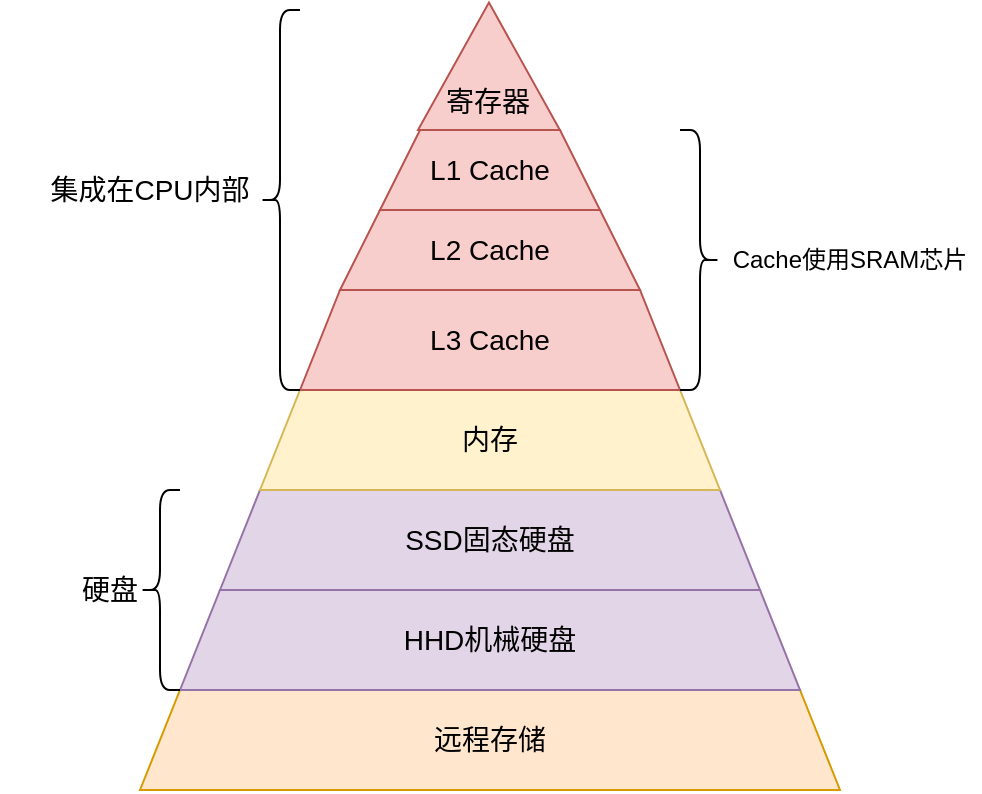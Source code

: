 <mxfile version="21.6.2" type="github">
  <diagram name="第 1 页" id="jo37r0LTQQVGfIlVSVQu">
    <mxGraphModel dx="1050" dy="549" grid="1" gridSize="10" guides="1" tooltips="1" connect="1" arrows="1" fold="1" page="1" pageScale="1" pageWidth="827" pageHeight="1169" math="0" shadow="0">
      <root>
        <mxCell id="0" />
        <mxCell id="1" parent="0" />
        <mxCell id="7EBY24ZoCq5tD4-30C8f-9" value="远程存储" style="shape=trapezoid;perimeter=trapezoidPerimeter;whiteSpace=wrap;html=1;fixedSize=1;fontSize=14;fillColor=#ffe6cc;strokeColor=#d79b00;" vertex="1" parent="1">
          <mxGeometry x="270" y="740" width="350" height="50" as="geometry" />
        </mxCell>
        <mxCell id="7EBY24ZoCq5tD4-30C8f-10" value="HHD机械硬盘" style="shape=trapezoid;perimeter=trapezoidPerimeter;whiteSpace=wrap;html=1;fixedSize=1;fontSize=14;fillColor=#e1d5e7;strokeColor=#9673a6;" vertex="1" parent="1">
          <mxGeometry x="290" y="690" width="310" height="50" as="geometry" />
        </mxCell>
        <mxCell id="7EBY24ZoCq5tD4-30C8f-11" value="SSD固态硬盘" style="shape=trapezoid;perimeter=trapezoidPerimeter;whiteSpace=wrap;html=1;fixedSize=1;fontSize=14;fillColor=#e1d5e7;strokeColor=#9673a6;" vertex="1" parent="1">
          <mxGeometry x="310" y="640" width="270" height="50" as="geometry" />
        </mxCell>
        <mxCell id="7EBY24ZoCq5tD4-30C8f-12" value="内存" style="shape=trapezoid;perimeter=trapezoidPerimeter;whiteSpace=wrap;html=1;fixedSize=1;fontSize=14;fillColor=#fff2cc;strokeColor=#d6b656;" vertex="1" parent="1">
          <mxGeometry x="330" y="590" width="230" height="50" as="geometry" />
        </mxCell>
        <mxCell id="7EBY24ZoCq5tD4-30C8f-13" value="L3 Cache" style="shape=trapezoid;perimeter=trapezoidPerimeter;whiteSpace=wrap;html=1;fixedSize=1;fontSize=14;fillColor=#f8cecc;strokeColor=#b85450;" vertex="1" parent="1">
          <mxGeometry x="350" y="540" width="190" height="50" as="geometry" />
        </mxCell>
        <mxCell id="7EBY24ZoCq5tD4-30C8f-14" value="L2 Cache" style="shape=trapezoid;perimeter=trapezoidPerimeter;whiteSpace=wrap;html=1;fixedSize=1;fontSize=14;fillColor=#f8cecc;strokeColor=#b85450;" vertex="1" parent="1">
          <mxGeometry x="370" y="500" width="150" height="40" as="geometry" />
        </mxCell>
        <mxCell id="7EBY24ZoCq5tD4-30C8f-15" value="L1 Cache" style="shape=trapezoid;perimeter=trapezoidPerimeter;whiteSpace=wrap;html=1;fixedSize=1;fontSize=14;fillColor=#f8cecc;strokeColor=#b85450;" vertex="1" parent="1">
          <mxGeometry x="390" y="460" width="110" height="40" as="geometry" />
        </mxCell>
        <mxCell id="7EBY24ZoCq5tD4-30C8f-17" value="" style="triangle;whiteSpace=wrap;html=1;rotation=-90;fontSize=14;fillColor=#f8cecc;strokeColor=#b85450;" vertex="1" parent="1">
          <mxGeometry x="412.6" y="392.66" width="63.75" height="70.93" as="geometry" />
        </mxCell>
        <mxCell id="7EBY24ZoCq5tD4-30C8f-18" value="寄存器" style="text;html=1;strokeColor=none;fillColor=none;align=center;verticalAlign=middle;whiteSpace=wrap;rounded=0;fontSize=14;" vertex="1" parent="1">
          <mxGeometry x="414" y="431" width="60" height="30" as="geometry" />
        </mxCell>
        <mxCell id="7EBY24ZoCq5tD4-30C8f-22" value="" style="shape=curlyBracket;whiteSpace=wrap;html=1;rounded=1;labelPosition=left;verticalLabelPosition=middle;align=right;verticalAlign=middle;" vertex="1" parent="1">
          <mxGeometry x="330" y="400" width="20" height="190" as="geometry" />
        </mxCell>
        <mxCell id="7EBY24ZoCq5tD4-30C8f-23" value="&lt;font style=&quot;font-size: 14px;&quot;&gt;集成在CPU内部&lt;/font&gt;" style="text;html=1;strokeColor=none;fillColor=none;align=center;verticalAlign=middle;whiteSpace=wrap;rounded=0;" vertex="1" parent="1">
          <mxGeometry x="220" y="475" width="110" height="30" as="geometry" />
        </mxCell>
        <mxCell id="7EBY24ZoCq5tD4-30C8f-24" value="" style="shape=curlyBracket;whiteSpace=wrap;html=1;rounded=1;labelPosition=left;verticalLabelPosition=middle;align=right;verticalAlign=middle;" vertex="1" parent="1">
          <mxGeometry x="270" y="640" width="20" height="100" as="geometry" />
        </mxCell>
        <mxCell id="7EBY24ZoCq5tD4-30C8f-26" value="&lt;font style=&quot;font-size: 14px;&quot;&gt;硬盘&lt;/font&gt;" style="text;html=1;strokeColor=none;fillColor=none;align=center;verticalAlign=middle;whiteSpace=wrap;rounded=0;" vertex="1" parent="1">
          <mxGeometry x="200" y="675" width="110" height="30" as="geometry" />
        </mxCell>
        <mxCell id="7EBY24ZoCq5tD4-30C8f-27" style="edgeStyle=orthogonalEdgeStyle;rounded=0;orthogonalLoop=1;jettySize=auto;html=1;exitX=0.5;exitY=1;exitDx=0;exitDy=0;" edge="1" parent="1" source="7EBY24ZoCq5tD4-30C8f-26" target="7EBY24ZoCq5tD4-30C8f-26">
          <mxGeometry relative="1" as="geometry" />
        </mxCell>
        <mxCell id="7EBY24ZoCq5tD4-30C8f-28" value="" style="shape=curlyBracket;whiteSpace=wrap;html=1;rounded=1;flipH=1;labelPosition=right;verticalLabelPosition=middle;align=left;verticalAlign=middle;" vertex="1" parent="1">
          <mxGeometry x="540" y="460" width="20" height="130" as="geometry" />
        </mxCell>
        <mxCell id="7EBY24ZoCq5tD4-30C8f-29" value="Cache使用SRAM芯片" style="text;html=1;strokeColor=none;fillColor=none;align=center;verticalAlign=middle;whiteSpace=wrap;rounded=0;" vertex="1" parent="1">
          <mxGeometry x="560" y="510" width="130" height="30" as="geometry" />
        </mxCell>
      </root>
    </mxGraphModel>
  </diagram>
</mxfile>
